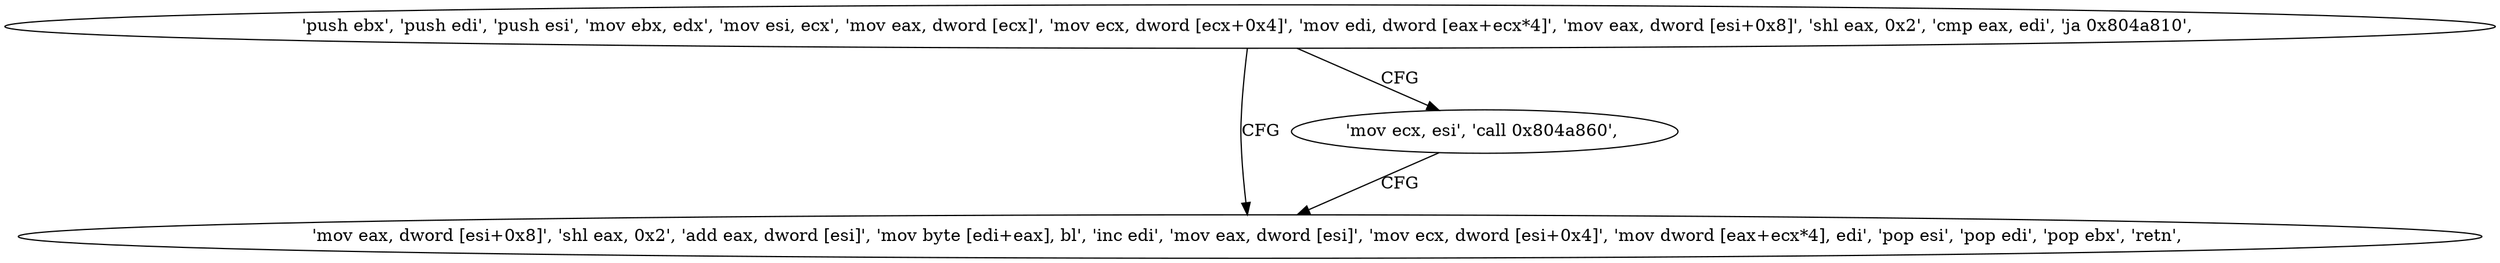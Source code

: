 digraph "func" {
"134522864" [label = "'push ebx', 'push edi', 'push esi', 'mov ebx, edx', 'mov esi, ecx', 'mov eax, dword [ecx]', 'mov ecx, dword [ecx+0x4]', 'mov edi, dword [eax+ecx*4]', 'mov eax, dword [esi+0x8]', 'shl eax, 0x2', 'cmp eax, edi', 'ja 0x804a810', " ]
"134522896" [label = "'mov eax, dword [esi+0x8]', 'shl eax, 0x2', 'add eax, dword [esi]', 'mov byte [edi+eax], bl', 'inc edi', 'mov eax, dword [esi]', 'mov ecx, dword [esi+0x4]', 'mov dword [eax+ecx*4], edi', 'pop esi', 'pop edi', 'pop ebx', 'retn', " ]
"134522889" [label = "'mov ecx, esi', 'call 0x804a860', " ]
"134522864" -> "134522896" [ label = "CFG" ]
"134522864" -> "134522889" [ label = "CFG" ]
"134522889" -> "134522896" [ label = "CFG" ]
}
